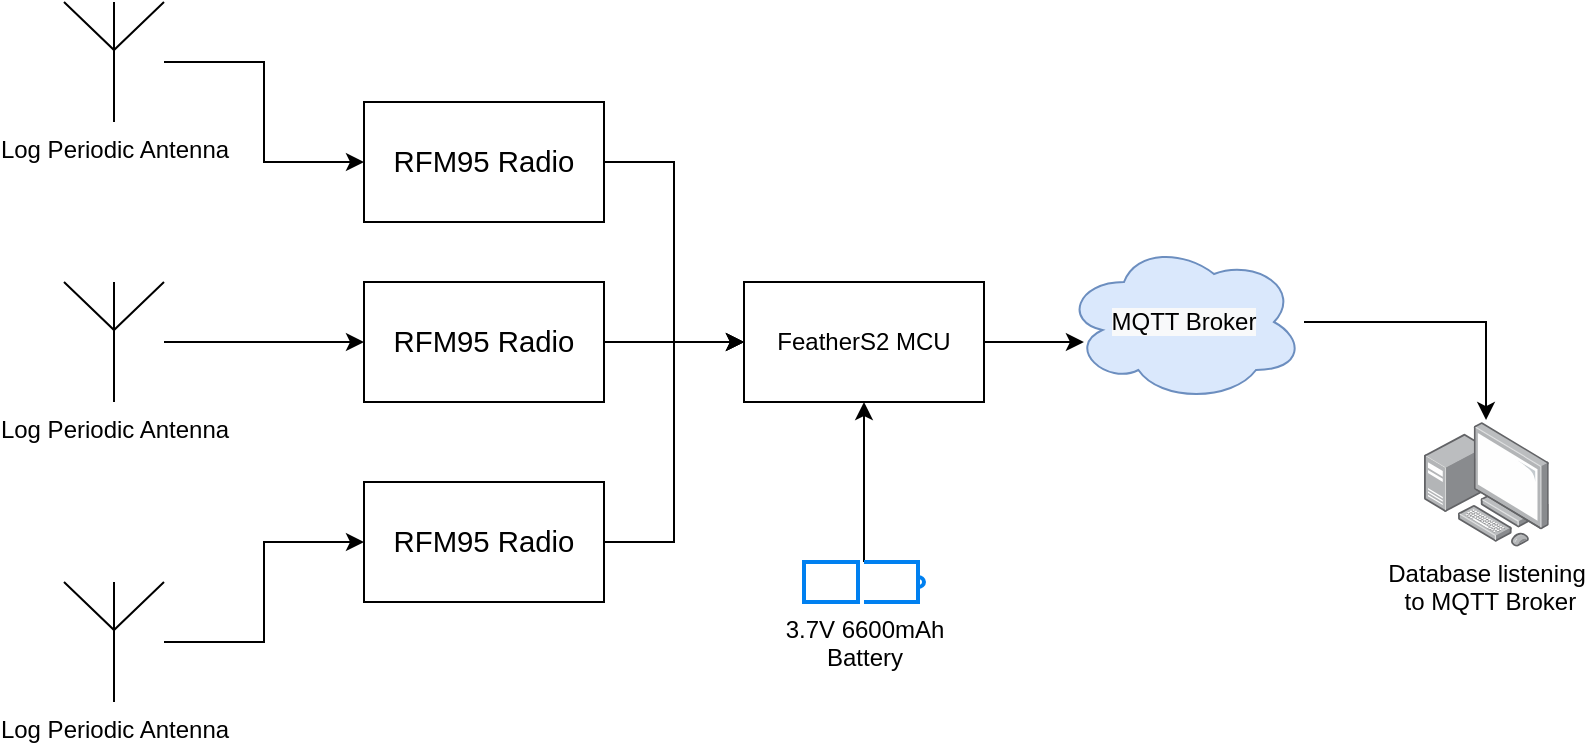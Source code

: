 <mxfile version="18.1.1" type="google"><diagram id="5mRyG2y1VTwpV17RZtOz" name="Page-1"><mxGraphModel grid="1" page="1" gridSize="10" guides="1" tooltips="1" connect="1" arrows="1" fold="1" pageScale="1" pageWidth="850" pageHeight="1100" math="0" shadow="0"><root><mxCell id="0"/><mxCell id="1" parent="0"/><mxCell id="k39JaSw0uxpCsO87iZZR-5" style="edgeStyle=orthogonalEdgeStyle;rounded=0;orthogonalLoop=1;jettySize=auto;html=1;entryX=0;entryY=0.5;entryDx=0;entryDy=0;" edge="1" parent="1" source="k39JaSw0uxpCsO87iZZR-1" target="k39JaSw0uxpCsO87iZZR-4"><mxGeometry relative="1" as="geometry"/></mxCell><mxCell id="k39JaSw0uxpCsO87iZZR-1" value="&lt;span id=&quot;docs-internal-guid-6354bcf1-7fff-c16a-0776-c0c1c351a231&quot;&gt;&lt;span style=&quot;font-size: 11pt; font-family: Arial; background-color: transparent; font-variant-numeric: normal; font-variant-east-asian: normal; vertical-align: baseline;&quot;&gt;RFM95 Radio&lt;/span&gt;&lt;/span&gt;" style="rounded=0;whiteSpace=wrap;html=1;" vertex="1" parent="1"><mxGeometry x="190" y="80" width="120" height="60" as="geometry"/></mxCell><mxCell id="k39JaSw0uxpCsO87iZZR-6" style="edgeStyle=orthogonalEdgeStyle;rounded=0;orthogonalLoop=1;jettySize=auto;html=1;entryX=0;entryY=0.5;entryDx=0;entryDy=0;" edge="1" parent="1" source="k39JaSw0uxpCsO87iZZR-2" target="k39JaSw0uxpCsO87iZZR-4"><mxGeometry relative="1" as="geometry"/></mxCell><mxCell id="k39JaSw0uxpCsO87iZZR-2" value="&lt;span style=&quot;font-family: Arial; font-size: 14.667px;&quot;&gt;RFM95 Radio&lt;/span&gt;" style="rounded=0;whiteSpace=wrap;html=1;" vertex="1" parent="1"><mxGeometry x="190" y="170" width="120" height="60" as="geometry"/></mxCell><mxCell id="k39JaSw0uxpCsO87iZZR-8" style="edgeStyle=orthogonalEdgeStyle;rounded=0;orthogonalLoop=1;jettySize=auto;html=1;entryX=0;entryY=0.5;entryDx=0;entryDy=0;" edge="1" parent="1" source="k39JaSw0uxpCsO87iZZR-3" target="k39JaSw0uxpCsO87iZZR-4"><mxGeometry relative="1" as="geometry"/></mxCell><mxCell id="k39JaSw0uxpCsO87iZZR-3" value="&lt;span style=&quot;font-family: Arial; font-size: 14.667px;&quot;&gt;RFM95 Radio&lt;/span&gt;" style="rounded=0;whiteSpace=wrap;html=1;" vertex="1" parent="1"><mxGeometry x="190" y="270" width="120" height="60" as="geometry"/></mxCell><mxCell id="k39JaSw0uxpCsO87iZZR-10" style="edgeStyle=orthogonalEdgeStyle;rounded=0;orthogonalLoop=1;jettySize=auto;html=1;entryX=0.083;entryY=0.625;entryDx=0;entryDy=0;entryPerimeter=0;" edge="1" parent="1" source="k39JaSw0uxpCsO87iZZR-4" target="k39JaSw0uxpCsO87iZZR-13"><mxGeometry relative="1" as="geometry"><mxPoint x="425" y="210" as="targetPoint"/></mxGeometry></mxCell><mxCell id="k39JaSw0uxpCsO87iZZR-4" value="FeatherS2 MCU" style="whiteSpace=wrap;html=1;" vertex="1" parent="1"><mxGeometry x="380" y="170" width="120" height="60" as="geometry"/></mxCell><mxCell id="k39JaSw0uxpCsO87iZZR-19" style="edgeStyle=orthogonalEdgeStyle;rounded=0;orthogonalLoop=1;jettySize=auto;html=1;entryX=0;entryY=0.5;entryDx=0;entryDy=0;" edge="1" parent="1" source="k39JaSw0uxpCsO87iZZR-15" target="k39JaSw0uxpCsO87iZZR-1"><mxGeometry relative="1" as="geometry"/></mxCell><mxCell id="k39JaSw0uxpCsO87iZZR-15" value="Log Periodic Antenna" style="verticalLabelPosition=bottom;shadow=0;dashed=0;align=center;html=1;verticalAlign=top;shape=mxgraph.electrical.radio.aerial_-_antenna_1;" vertex="1" parent="1"><mxGeometry x="40" y="30" width="50" height="60" as="geometry"/></mxCell><mxCell id="k39JaSw0uxpCsO87iZZR-20" style="edgeStyle=orthogonalEdgeStyle;rounded=0;orthogonalLoop=1;jettySize=auto;html=1;entryX=0;entryY=0.5;entryDx=0;entryDy=0;" edge="1" parent="1" source="k39JaSw0uxpCsO87iZZR-16" target="k39JaSw0uxpCsO87iZZR-2"><mxGeometry relative="1" as="geometry"/></mxCell><mxCell id="k39JaSw0uxpCsO87iZZR-16" value="Log Periodic Antenna" style="verticalLabelPosition=bottom;shadow=0;dashed=0;align=center;html=1;verticalAlign=top;shape=mxgraph.electrical.radio.aerial_-_antenna_1;" vertex="1" parent="1"><mxGeometry x="40" y="170" width="50" height="60" as="geometry"/></mxCell><mxCell id="k39JaSw0uxpCsO87iZZR-21" style="edgeStyle=orthogonalEdgeStyle;rounded=0;orthogonalLoop=1;jettySize=auto;html=1;entryX=0;entryY=0.5;entryDx=0;entryDy=0;" edge="1" parent="1" source="k39JaSw0uxpCsO87iZZR-17" target="k39JaSw0uxpCsO87iZZR-3"><mxGeometry relative="1" as="geometry"/></mxCell><mxCell id="k39JaSw0uxpCsO87iZZR-17" value="Log Periodic Antenna" style="verticalLabelPosition=bottom;shadow=0;dashed=0;align=center;html=1;verticalAlign=top;shape=mxgraph.electrical.radio.aerial_-_antenna_1;" vertex="1" parent="1"><mxGeometry x="40" y="320" width="50" height="60" as="geometry"/></mxCell><mxCell id="k39JaSw0uxpCsO87iZZR-24" style="edgeStyle=orthogonalEdgeStyle;rounded=0;orthogonalLoop=1;jettySize=auto;html=1;entryX=0.497;entryY=-0.016;entryDx=0;entryDy=0;entryPerimeter=0;" edge="1" parent="1" source="k39JaSw0uxpCsO87iZZR-13" target="k39JaSw0uxpCsO87iZZR-23"><mxGeometry relative="1" as="geometry"/></mxCell><mxCell id="k39JaSw0uxpCsO87iZZR-13" value="&lt;meta charset=&quot;utf-8&quot;&gt;&lt;span style=&quot;color: rgb(0, 0, 0); font-family: Helvetica; font-size: 12px; font-style: normal; font-variant-ligatures: normal; font-variant-caps: normal; font-weight: 400; letter-spacing: normal; orphans: 2; text-align: center; text-indent: 0px; text-transform: none; widows: 2; word-spacing: 0px; -webkit-text-stroke-width: 0px; background-color: rgb(248, 249, 250); text-decoration-thickness: initial; text-decoration-style: initial; text-decoration-color: initial; float: none; display: inline !important;&quot;&gt;MQTT Broker&lt;/span&gt;" style="ellipse;shape=cloud;whiteSpace=wrap;html=1;fillColor=#dae8fc;strokeColor=#6c8ebf;" vertex="1" parent="1"><mxGeometry x="540" y="150" width="120" height="80" as="geometry"/></mxCell><mxCell id="k39JaSw0uxpCsO87iZZR-23" value="Database listening&lt;br&gt;&amp;nbsp;to MQTT Broker" style="points=[];aspect=fixed;html=1;align=center;shadow=0;dashed=0;image;image=img/lib/allied_telesis/computer_and_terminals/Personal_Computer_with_Server.svg;" vertex="1" parent="1"><mxGeometry x="720" y="240" width="62.4" height="62.4" as="geometry"/></mxCell><mxCell id="k39JaSw0uxpCsO87iZZR-26" style="edgeStyle=orthogonalEdgeStyle;rounded=0;orthogonalLoop=1;jettySize=auto;html=1;entryX=0.5;entryY=1;entryDx=0;entryDy=0;" edge="1" parent="1" source="k39JaSw0uxpCsO87iZZR-25" target="k39JaSw0uxpCsO87iZZR-4"><mxGeometry relative="1" as="geometry"/></mxCell><mxCell id="k39JaSw0uxpCsO87iZZR-25" value="3.7V 6600mAh &lt;br&gt;Battery" style="html=1;verticalLabelPosition=bottom;align=center;labelBackgroundColor=#ffffff;verticalAlign=top;strokeWidth=2;strokeColor=#0080F0;shadow=0;dashed=0;shape=mxgraph.ios7.icons.battery;" vertex="1" parent="1"><mxGeometry x="410" y="310" width="60" height="20" as="geometry"/></mxCell></root></mxGraphModel></diagram></mxfile>